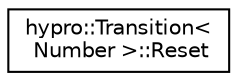 digraph "Graphical Class Hierarchy"
{
  edge [fontname="Helvetica",fontsize="10",labelfontname="Helvetica",labelfontsize="10"];
  node [fontname="Helvetica",fontsize="10",shape=record];
  rankdir="LR";
  Node0 [label="hypro::Transition\<\l Number \>::Reset",height=0.2,width=0.4,color="black", fillcolor="white", style="filled",URL="$structhypro_1_1Transition_1_1Reset.html"];
}
